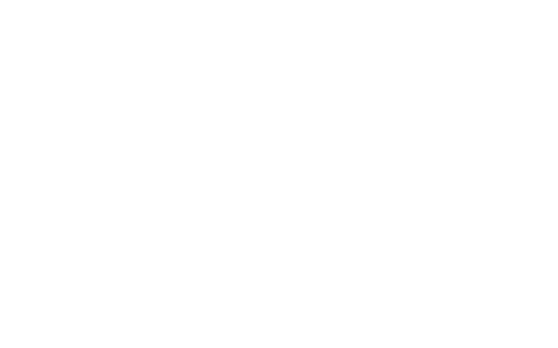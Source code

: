 digraph G {
  bgcolor=transparent;
  fontcolor=white;
  fontname="montserrat"
  node [fontname="montserrat",color=white,fontcolor=white]
  edge [fontname="montserrat",color=white,fontcolor=white]
  rankdir=LR;
  compound=true;
  labelloc = "b";
  label = "good balance";
  A -> C [label="5"];
  A -> D [label="6"];
  C -> B [label="3"];
  C -> E [label="10"];
  D -> B [label="1"];
  D -> C [label="4"];
  E -> A [label="3"];
  {D C rank=same;}
}
